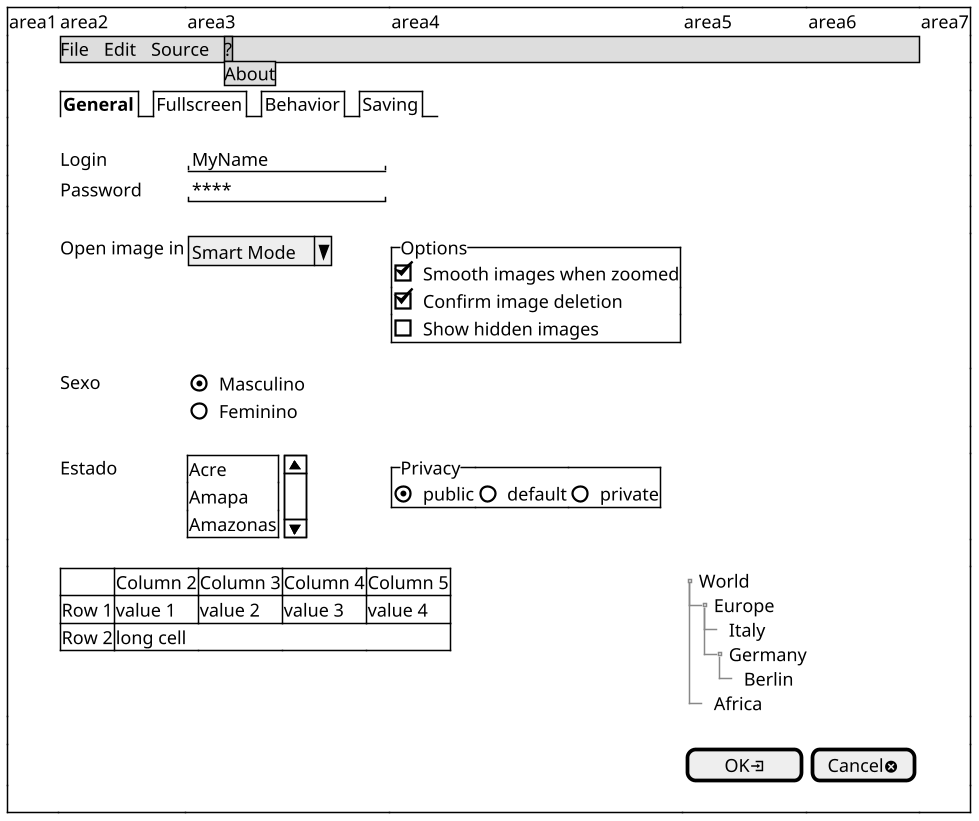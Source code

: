 @startsalt
'skinparam BackgroundColor lightblue
scale 1.5
{+
    |area1|area2|area3|area4|area5|area6|area7
    |.|{* File | Edit | Source | ?
    '  File | New | Open File | - | Close | Close All | - | Exit
      ? | About}|*|*|*|*
    |.
    |.|{/ <b>General | Fullscreen | Behavior | Saving }|*|*|*|*
    |.
    |.|Login    |"MyName          "|.
    |.|Password |"****            "|.
    |.
    |.|Open image in|{| ^Smart Mode^ }|{^Options
                                        [X] Smooth images when zoomed
                                        [X] Confirm image deletion
                                        [ ] Show hidden images
                                       }
    |.|Sexo|{(X) Masculino
             () Feminino}
    |.
    |.|Estado|{SI 
                Acre
                Amapa
                Amazonas
              }|{^Privacy | (X) public | () default | () private} |*|*
    |.
    |.|{#
        .     | Column 2  | Column 3 | Column 4 | Column 5
        Row 1 | value 1   | value 2  | value 3  | value 4
        Row 2 | long cell | *        | *        | *
       }|*|*|{T
              + World
              ++ Europe
              +++ Italy
              +++ Germany
              ++++ Berlin
              ++ Africa
             }|*
    |.
    |.|.|.|.|[  OK<&account-login>   ]|[Cancel<&circle-x>]
    |.
}
@endsalt
